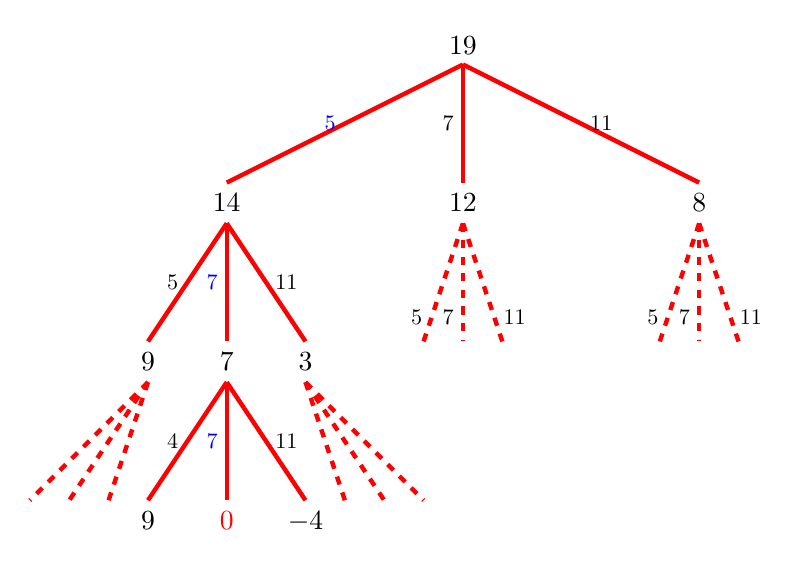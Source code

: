 \begin{tikzpicture}[scale=1]

\node (O) at (0,0) {$19$};

\draw[ultra thick,red] (O.south) --  node[midway, left,blue,scale=0.8] {$5$} ++(-3,-1.5) node[below,black] (A) {$14$};
\draw[ultra thick,red] (O.south) --  node[midway, left,black,scale=0.8] {$7$} ++(0,-1.5) node[below,black] (B) {$12$};
\draw[ultra thick,red] (O.south) --  node[midway, right,black,scale=0.8] {$11$} ++(+3,-1.5) node[below,black] (C) {$8$};

\draw[ultra thick,red] (A.south) --  node[midway, left,black,scale=0.8] {$5$} ++(-1,-1.5) node[below,black] (AA)  {$9$};
\draw[ultra thick,red] (A.south) --  node[midway, left,blue,scale=0.8] {$7$} ++(0,-1.5) node[below,black] (AB)  {$7$};
\draw[ultra thick,red] (A.south) --  node[midway, right,black,scale=0.8] {$11$} ++(1,-1.5) node[below,black] (AC)  {$3$};

\draw[ultra thick,red,dashed] (B.south) --  node[pos=0.8, left,black,scale=0.8] {$5$} ++(-0.5,-1.5);
\draw[ultra thick,red,dashed] (B.south) --  node[pos=0.8, left,black,scale=0.8] {$7$} ++(0,-1.5) ;
\draw[ultra thick,red,dashed] (B.south) --  node[pos=0.8, right,black,scale=0.8] {$11$} ++(0.5,-1.5);

\draw[ultra thick,red,dashed] (C.south) --  node[pos=0.8, left,black,scale=0.8] {$5$} ++(-0.5,-1.5);
\draw[ultra thick,red,dashed] (C.south) --  node[pos=0.8, left,black,scale=0.8] {$7$} ++(0,-1.5) ;
\draw[ultra thick,red,dashed] (C.south) --  node[pos=0.8, right,black,scale=0.8] {$11$} ++(0.5,-1.5);

\draw[ultra thick,red] (AB.south) --  node[midway, left,black,scale=0.8] {$4$} ++(-1,-1.5) node[below,black] (ABA)  {$9$};
\draw[ultra thick,red] (AB.south) --  node[midway, left,blue,scale=0.8] {$7$} ++(0,-1.5) node[below,red] (ABB)  {$0$};
\draw[ultra thick,red] (AB.south) --  node[midway, right,black,scale=0.8] {$11$} ++(1,-1.5) node[below,black] (ABC)  {$-4$};

\draw[ultra thick,red, dashed] (AA.south) --   ++(-1.5,-1.5);
\draw[ultra thick,red,dashed] (AA.south) --   ++(-1,-1.5) ;
\draw[ultra thick,red,dashed] (AA.south) --  ++(-0.5,-1.5);

\draw[ultra thick,red, dashed] (AC.south) --   ++(1.5,-1.5);
\draw[ultra thick,red,dashed] (AC.south) --   ++(1,-1.5) ;
\draw[ultra thick,red,dashed] (AC.south) --  ++(0.5,-1.5);

\end{tikzpicture}  